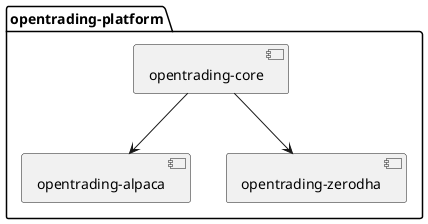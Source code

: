 @startuml

package "opentrading-platform" {
    [opentrading-core] as OC
    [opentrading-alpaca] as OA
    [opentrading-zerodha] as OZ

    OC --> OA
    OC --> OZ
}

@enduml